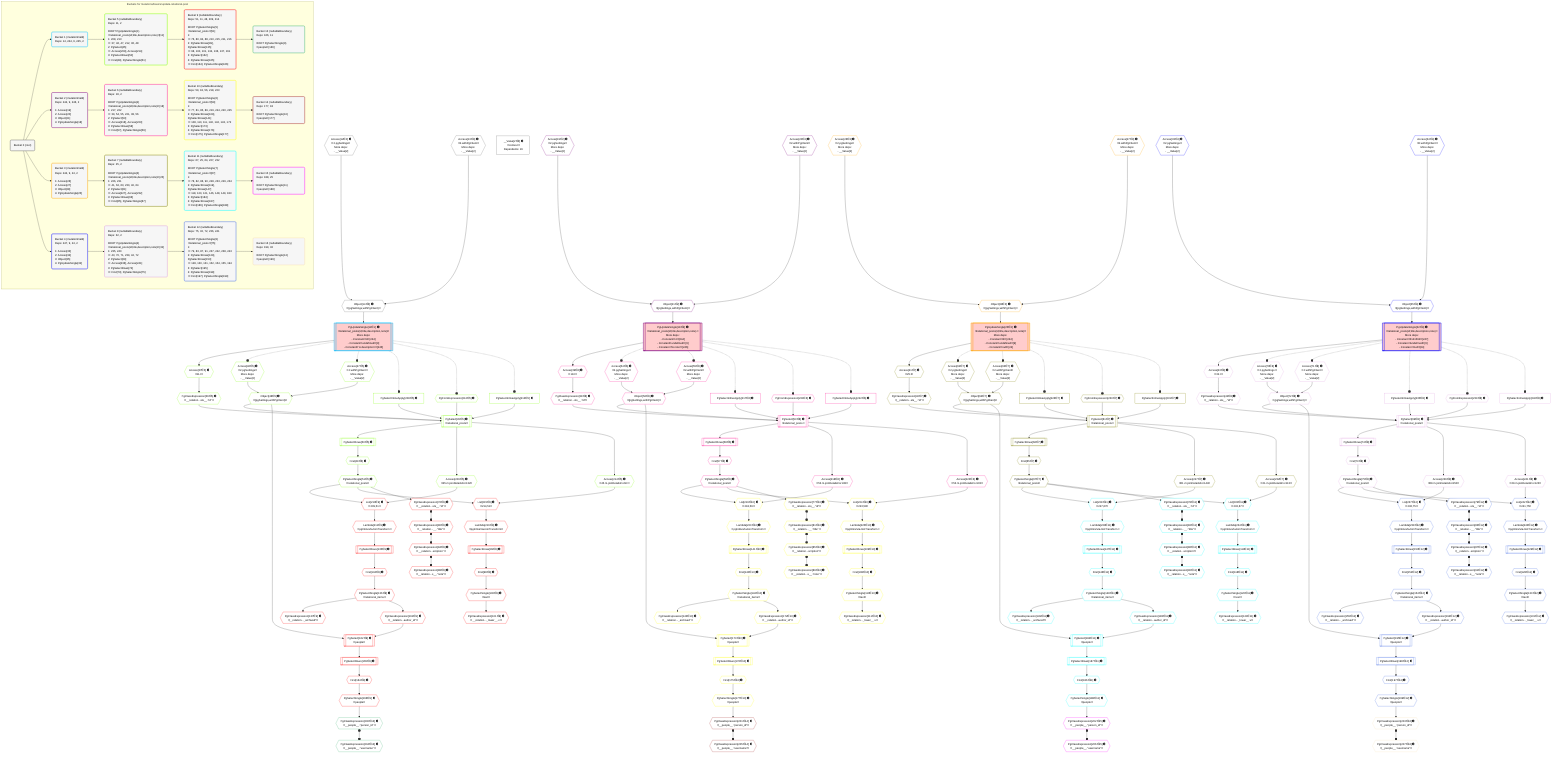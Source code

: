 %%{init: {'themeVariables': { 'fontSize': '12px'}}}%%
graph TD
    classDef path fill:#eee,stroke:#000,color:#000
    classDef plan fill:#fff,stroke-width:1px,color:#000
    classDef itemplan fill:#fff,stroke-width:2px,color:#000
    classDef unbatchedplan fill:#dff,stroke-width:1px,color:#000
    classDef sideeffectplan fill:#fcc,stroke-width:2px,color:#000
    classDef bucket fill:#f6f6f6,color:#000,stroke-width:2px,text-align:left

    subgraph "Buckets for mutations/basics/update-relational-post"
    Bucket0("Bucket 0 (root)"):::bucket
    Bucket1("Bucket 1 (mutationField)<br />Deps: 14, 244, 9, 245, 2"):::bucket
    Bucket2("Bucket 2 (mutationField)<br />Deps: 244, 9, 246, 2<br /><br />1: Access[19]<br />2: Access[20]<br />3: Object[21]<br />4: PgUpdateSingle[18]"):::bucket
    Bucket3("Bucket 3 (mutationField)<br />Deps: 244, 9, 24, 2<br /><br />1: Access[26]<br />2: Access[27]<br />3: Object[28]<br />4: PgUpdateSingle[25]"):::bucket
    Bucket4("Bucket 4 (mutationField)<br />Deps: 247, 9, 24, 2<br /><br />1: Access[33]<br />2: Access[34]<br />3: Object[35]<br />4: PgUpdateSingle[32]"):::bucket
    Bucket5("Bucket 5 (nullableBoundary)<br />Deps: 11, 2<br /><br />ROOT PgUpdateSingle{1}ᐸrelational_posts(id;title,description,note)ᐳ[11]<br />1: 208, 213<br />ᐳ: 37, 46, 47, 212, 36, 48<br />2: PgSelect[45]<br />ᐳ: Access[209], Access[214]<br />3: PgSelectRows[50]<br />ᐳ: First[49], PgSelectSingle[51]"):::bucket
    Bucket6("Bucket 6 (nullableBoundary)<br />Deps: 18, 2<br /><br />ROOT PgUpdateSingle{2}ᐸrelational_posts(id;title,description,note)ᐳ[18]<br />1: 217, 222<br />ᐳ: 39, 54, 55, 221, 38, 56<br />2: PgSelect[53]<br />ᐳ: Access[218], Access[223]<br />3: PgSelectRows[58]<br />ᐳ: First[57], PgSelectSingle[59]"):::bucket
    Bucket7("Bucket 7 (nullableBoundary)<br />Deps: 25, 2<br /><br />ROOT PgUpdateSingle{3}ᐸrelational_posts(id;title,description,note)ᐳ[25]<br />1: 226, 231<br />ᐳ: 41, 62, 63, 230, 40, 64<br />2: PgSelect[61]<br />ᐳ: Access[227], Access[232]<br />3: PgSelectRows[66]<br />ᐳ: First[65], PgSelectSingle[67]"):::bucket
    Bucket8("Bucket 8 (nullableBoundary)<br />Deps: 32, 2<br /><br />ROOT PgUpdateSingle{4}ᐸrelational_posts(id;title,description,note)ᐳ[32]<br />1: 235, 240<br />ᐳ: 43, 70, 71, 239, 42, 72<br />2: PgSelect[69]<br />ᐳ: Access[236], Access[241]<br />3: PgSelectRows[74]<br />ᐳ: First[73], PgSelectSingle[75]"):::bucket
    Bucket9("Bucket 9 (nullableBoundary)<br />Deps: 51, 11, 48, 209, 214<br /><br />ROOT PgSelectSingle{5}ᐸrelational_postsᐳ[51]<br />1: <br />ᐳ: 76, 80, 84, 88, 210, 215, 211, 216<br />2: PgSelectRows[99], PgSelectRows[135]<br />ᐳ: 98, 100, 101, 134, 136, 137, 161<br />3: PgSelect[162]<br />4: PgSelectRows[165]<br />ᐳ: First[164], PgSelectSingle[166]"):::bucket
    Bucket10("Bucket 10 (nullableBoundary)<br />Deps: 59, 18, 56, 218, 223<br /><br />ROOT PgSelectSingle{6}ᐸrelational_postsᐳ[59]<br />1: <br />ᐳ: 77, 81, 85, 89, 219, 224, 220, 225<br />2: PgSelectRows[109], PgSelectRows[141]<br />ᐳ: 108, 110, 111, 140, 142, 143, 172<br />3: PgSelect[173]<br />4: PgSelectRows[176]<br />ᐳ: First[175], PgSelectSingle[177]"):::bucket
    Bucket11("Bucket 11 (nullableBoundary)<br />Deps: 67, 25, 64, 227, 232<br /><br />ROOT PgSelectSingle{7}ᐸrelational_postsᐳ[67]<br />1: <br />ᐳ: 78, 82, 86, 90, 228, 233, 229, 234<br />2: PgSelectRows[119], PgSelectRows[147]<br />ᐳ: 118, 120, 121, 146, 148, 149, 183<br />3: PgSelect[184]<br />4: PgSelectRows[187]<br />ᐳ: First[186], PgSelectSingle[188]"):::bucket
    Bucket12("Bucket 12 (nullableBoundary)<br />Deps: 75, 32, 72, 236, 241<br /><br />ROOT PgSelectSingle{8}ᐸrelational_postsᐳ[75]<br />1: <br />ᐳ: 79, 83, 87, 91, 237, 242, 238, 243<br />2: PgSelectRows[129], PgSelectRows[153]<br />ᐳ: 128, 130, 131, 152, 154, 155, 194<br />3: PgSelect[195]<br />4: PgSelectRows[198]<br />ᐳ: First[197], PgSelectSingle[199]"):::bucket
    Bucket13("Bucket 13 (nullableBoundary)<br />Deps: 166, 11<br /><br />ROOT PgSelectSingle{9}ᐸpeopleᐳ[166]"):::bucket
    Bucket14("Bucket 14 (nullableBoundary)<br />Deps: 177, 18<br /><br />ROOT PgSelectSingle{10}ᐸpeopleᐳ[177]"):::bucket
    Bucket15("Bucket 15 (nullableBoundary)<br />Deps: 188, 25<br /><br />ROOT PgSelectSingle{11}ᐸpeopleᐳ[188]"):::bucket
    Bucket16("Bucket 16 (nullableBoundary)<br />Deps: 199, 32<br /><br />ROOT PgSelectSingle{12}ᐸpeopleᐳ[199]"):::bucket
    end
    Bucket0 --> Bucket1 & Bucket2 & Bucket3 & Bucket4
    Bucket1 --> Bucket5
    Bucket2 --> Bucket6
    Bucket3 --> Bucket7
    Bucket4 --> Bucket8
    Bucket5 --> Bucket9
    Bucket6 --> Bucket10
    Bucket7 --> Bucket11
    Bucket8 --> Bucket12
    Bucket9 --> Bucket13
    Bucket10 --> Bucket14
    Bucket11 --> Bucket15
    Bucket12 --> Bucket16

    %% plan dependencies
    Object14{{"Object[14∈0] ➊<br />ᐸ{pgSettings,withPgClient}ᐳ"}}:::plan
    Access12{{"Access[12∈0] ➊<br />ᐸ2.pgSettingsᐳ<br />More deps:<br />- __Value[2]"}}:::plan
    Access13{{"Access[13∈0] ➊<br />ᐸ2.withPgClientᐳ<br />More deps:<br />- __Value[2]"}}:::plan
    Access12 & Access13 --> Object14
    __Value2["__Value[2∈0] ➊<br />ᐸcontextᐳ<br />Dependents: 16"]:::plan
    PgUpdateSingle11[["PgUpdateSingle[11∈1] ➊<br />ᐸrelational_posts(id;title,description,note)ᐳ<br />More deps:<br />- Constantᐸ4ᐳ[244]<br />- Constantᐸundefinedᐳ[9]<br />- Constantᐸ'A description'ᐳ[245]"]]:::sideeffectplan
    Object14 --> PgUpdateSingle11
    PgUpdateSingle18[["PgUpdateSingle[18∈2] ➊<br />ᐸrelational_posts(id;title,description,note)ᐳ<br />More deps:<br />- Constantᐸ4ᐳ[244]<br />- Constantᐸundefinedᐳ[9]<br />- Constantᐸ'A note'ᐳ[246]"]]:::sideeffectplan
    Object21{{"Object[21∈2] ➊<br />ᐸ{pgSettings,withPgClient}ᐳ"}}:::plan
    Object21 --> PgUpdateSingle18
    Access19{{"Access[19∈2] ➊<br />ᐸ2.pgSettingsᐳ<br />More deps:<br />- __Value[2]"}}:::plan
    Access20{{"Access[20∈2] ➊<br />ᐸ2.withPgClientᐳ<br />More deps:<br />- __Value[2]"}}:::plan
    Access19 & Access20 --> Object21
    PgUpdateSingle25[["PgUpdateSingle[25∈3] ➊<br />ᐸrelational_posts(id;title,description,note)ᐳ<br />More deps:<br />- Constantᐸ4ᐳ[244]<br />- Constantᐸundefinedᐳ[9]<br />- Constantᐸnullᐳ[24]"]]:::sideeffectplan
    Object28{{"Object[28∈3] ➊<br />ᐸ{pgSettings,withPgClient}ᐳ"}}:::plan
    Object28 --> PgUpdateSingle25
    Access26{{"Access[26∈3] ➊<br />ᐸ2.pgSettingsᐳ<br />More deps:<br />- __Value[2]"}}:::plan
    Access27{{"Access[27∈3] ➊<br />ᐸ2.withPgClientᐳ<br />More deps:<br />- __Value[2]"}}:::plan
    Access26 & Access27 --> Object28
    PgUpdateSingle32[["PgUpdateSingle[32∈4] ➊<br />ᐸrelational_posts(id;title,description,note)ᐳ<br />More deps:<br />- Constantᐸ3141592ᐳ[247]<br />- Constantᐸundefinedᐳ[9]<br />- Constantᐸnullᐳ[24]"]]:::sideeffectplan
    Object35{{"Object[35∈4] ➊<br />ᐸ{pgSettings,withPgClient}ᐳ"}}:::plan
    Object35 --> PgUpdateSingle32
    Access33{{"Access[33∈4] ➊<br />ᐸ2.pgSettingsᐳ<br />More deps:<br />- __Value[2]"}}:::plan
    Access34{{"Access[34∈4] ➊<br />ᐸ2.withPgClientᐳ<br />More deps:<br />- __Value[2]"}}:::plan
    Access33 & Access34 --> Object35
    PgSelect45[["PgSelect[45∈5] ➊<br />ᐸrelational_postsᐳ"]]:::plan
    Object48{{"Object[48∈5] ➊<br />ᐸ{pgSettings,withPgClient}ᐳ"}}:::plan
    PgClassExpression36{{"PgClassExpression[36∈5] ➊<br />ᐸ__relation...sts__.”id”ᐳ"}}:::plan
    PgSelectInlineApply208["PgSelectInlineApply[208∈5] ➊"]:::plan
    PgFromExpression212{{"PgFromExpression[212∈5] ➊"}}:::plan
    PgSelectInlineApply213["PgSelectInlineApply[213∈5] ➊"]:::plan
    Object48 & PgClassExpression36 & PgSelectInlineApply208 & PgFromExpression212 & PgSelectInlineApply213 --> PgSelect45
    Access46{{"Access[46∈5] ➊<br />ᐸ2.pgSettingsᐳ<br />More deps:<br />- __Value[2]"}}:::plan
    Access47{{"Access[47∈5] ➊<br />ᐸ2.withPgClientᐳ<br />More deps:<br />- __Value[2]"}}:::plan
    Access46 & Access47 --> Object48
    Access37{{"Access[37∈5] ➊<br />ᐸ11.tᐳ"}}:::plan
    Access37 --> PgClassExpression36
    PgUpdateSingle11 --> Access37
    First49{{"First[49∈5] ➊"}}:::plan
    PgSelectRows50[["PgSelectRows[50∈5] ➊"]]:::plan
    PgSelectRows50 --> First49
    PgSelect45 --> PgSelectRows50
    PgSelectSingle51{{"PgSelectSingle[51∈5] ➊<br />ᐸrelational_postsᐳ"}}:::plan
    First49 --> PgSelectSingle51
    Access209{{"Access[209∈5] ➊<br />ᐸ45.m.joinDetailsFor132ᐳ"}}:::plan
    PgSelect45 --> Access209
    Access214{{"Access[214∈5] ➊<br />ᐸ45.m.joinDetailsFor93ᐳ"}}:::plan
    PgSelect45 --> Access214
    PgSelect53[["PgSelect[53∈6] ➊<br />ᐸrelational_postsᐳ"]]:::plan
    Object56{{"Object[56∈6] ➊<br />ᐸ{pgSettings,withPgClient}ᐳ"}}:::plan
    PgClassExpression38{{"PgClassExpression[38∈6] ➊<br />ᐸ__relation...sts__.”id”ᐳ"}}:::plan
    PgSelectInlineApply217["PgSelectInlineApply[217∈6] ➊"]:::plan
    PgFromExpression221{{"PgFromExpression[221∈6] ➊"}}:::plan
    PgSelectInlineApply222["PgSelectInlineApply[222∈6] ➊"]:::plan
    Object56 & PgClassExpression38 & PgSelectInlineApply217 & PgFromExpression221 & PgSelectInlineApply222 --> PgSelect53
    Access54{{"Access[54∈6] ➊<br />ᐸ2.pgSettingsᐳ<br />More deps:<br />- __Value[2]"}}:::plan
    Access55{{"Access[55∈6] ➊<br />ᐸ2.withPgClientᐳ<br />More deps:<br />- __Value[2]"}}:::plan
    Access54 & Access55 --> Object56
    Access39{{"Access[39∈6] ➊<br />ᐸ18.tᐳ"}}:::plan
    Access39 --> PgClassExpression38
    PgUpdateSingle18 --> Access39
    First57{{"First[57∈6] ➊"}}:::plan
    PgSelectRows58[["PgSelectRows[58∈6] ➊"]]:::plan
    PgSelectRows58 --> First57
    PgSelect53 --> PgSelectRows58
    PgSelectSingle59{{"PgSelectSingle[59∈6] ➊<br />ᐸrelational_postsᐳ"}}:::plan
    First57 --> PgSelectSingle59
    Access218{{"Access[218∈6] ➊<br />ᐸ53.m.joinDetailsFor138ᐳ"}}:::plan
    PgSelect53 --> Access218
    Access223{{"Access[223∈6] ➊<br />ᐸ53.m.joinDetailsFor103ᐳ"}}:::plan
    PgSelect53 --> Access223
    PgSelect61[["PgSelect[61∈7] ➊<br />ᐸrelational_postsᐳ"]]:::plan
    Object64{{"Object[64∈7] ➊<br />ᐸ{pgSettings,withPgClient}ᐳ"}}:::plan
    PgClassExpression40{{"PgClassExpression[40∈7] ➊<br />ᐸ__relation...sts__.”id”ᐳ"}}:::plan
    PgSelectInlineApply226["PgSelectInlineApply[226∈7] ➊"]:::plan
    PgFromExpression230{{"PgFromExpression[230∈7] ➊"}}:::plan
    PgSelectInlineApply231["PgSelectInlineApply[231∈7] ➊"]:::plan
    Object64 & PgClassExpression40 & PgSelectInlineApply226 & PgFromExpression230 & PgSelectInlineApply231 --> PgSelect61
    Access62{{"Access[62∈7] ➊<br />ᐸ2.pgSettingsᐳ<br />More deps:<br />- __Value[2]"}}:::plan
    Access63{{"Access[63∈7] ➊<br />ᐸ2.withPgClientᐳ<br />More deps:<br />- __Value[2]"}}:::plan
    Access62 & Access63 --> Object64
    Access41{{"Access[41∈7] ➊<br />ᐸ25.tᐳ"}}:::plan
    Access41 --> PgClassExpression40
    PgUpdateSingle25 --> Access41
    First65{{"First[65∈7] ➊"}}:::plan
    PgSelectRows66[["PgSelectRows[66∈7] ➊"]]:::plan
    PgSelectRows66 --> First65
    PgSelect61 --> PgSelectRows66
    PgSelectSingle67{{"PgSelectSingle[67∈7] ➊<br />ᐸrelational_postsᐳ"}}:::plan
    First65 --> PgSelectSingle67
    Access227{{"Access[227∈7] ➊<br />ᐸ61.m.joinDetailsFor144ᐳ"}}:::plan
    PgSelect61 --> Access227
    Access232{{"Access[232∈7] ➊<br />ᐸ61.m.joinDetailsFor113ᐳ"}}:::plan
    PgSelect61 --> Access232
    PgSelect69[["PgSelect[69∈8] ➊<br />ᐸrelational_postsᐳ"]]:::plan
    Object72{{"Object[72∈8] ➊<br />ᐸ{pgSettings,withPgClient}ᐳ"}}:::plan
    PgClassExpression42{{"PgClassExpression[42∈8] ➊<br />ᐸ__relation...sts__.”id”ᐳ"}}:::plan
    PgSelectInlineApply235["PgSelectInlineApply[235∈8] ➊"]:::plan
    PgFromExpression239{{"PgFromExpression[239∈8] ➊"}}:::plan
    PgSelectInlineApply240["PgSelectInlineApply[240∈8] ➊"]:::plan
    Object72 & PgClassExpression42 & PgSelectInlineApply235 & PgFromExpression239 & PgSelectInlineApply240 --> PgSelect69
    Access70{{"Access[70∈8] ➊<br />ᐸ2.pgSettingsᐳ<br />More deps:<br />- __Value[2]"}}:::plan
    Access71{{"Access[71∈8] ➊<br />ᐸ2.withPgClientᐳ<br />More deps:<br />- __Value[2]"}}:::plan
    Access70 & Access71 --> Object72
    Access43{{"Access[43∈8] ➊<br />ᐸ32.tᐳ"}}:::plan
    Access43 --> PgClassExpression42
    PgUpdateSingle32 --> Access43
    First73{{"First[73∈8] ➊"}}:::plan
    PgSelectRows74[["PgSelectRows[74∈8] ➊"]]:::plan
    PgSelectRows74 --> First73
    PgSelect69 --> PgSelectRows74
    PgSelectSingle75{{"PgSelectSingle[75∈8] ➊<br />ᐸrelational_postsᐳ"}}:::plan
    First73 --> PgSelectSingle75
    Access236{{"Access[236∈8] ➊<br />ᐸ69.m.joinDetailsFor150ᐳ"}}:::plan
    PgSelect69 --> Access236
    Access241{{"Access[241∈8] ➊<br />ᐸ69.m.joinDetailsFor123ᐳ"}}:::plan
    PgSelect69 --> Access241
    PgSelect162[["PgSelect[162∈9] ➊<br />ᐸpeopleᐳ"]]:::plan
    PgClassExpression161{{"PgClassExpression[161∈9] ➊<br />ᐸ__relation...author_id”ᐳ"}}:::plan
    Object48 & PgClassExpression161 --> PgSelect162
    List210{{"List[210∈9] ➊<br />ᐸ209,51ᐳ"}}:::plan
    Access209 & PgSelectSingle51 --> List210
    List215{{"List[215∈9] ➊<br />ᐸ214,51ᐳ"}}:::plan
    Access214 & PgSelectSingle51 --> List215
    PgClassExpression76{{"PgClassExpression[76∈9] ➊<br />ᐸ__relation...sts__.”id”ᐳ"}}:::plan
    PgSelectSingle51 --> PgClassExpression76
    PgClassExpression80{{"PgClassExpression[80∈9] ➊<br />ᐸ__relation...__.”title”ᐳ"}}:::plan
    PgClassExpression76 o--o PgClassExpression80
    PgClassExpression84{{"PgClassExpression[84∈9] ➊<br />ᐸ__relation...scription”ᐳ"}}:::plan
    PgClassExpression80 o--o PgClassExpression84
    PgClassExpression88{{"PgClassExpression[88∈9] ➊<br />ᐸ__relation...s__.”note”ᐳ"}}:::plan
    PgClassExpression84 o--o PgClassExpression88
    First98{{"First[98∈9] ➊"}}:::plan
    PgSelectRows99[["PgSelectRows[99∈9] ➊"]]:::plan
    PgSelectRows99 --> First98
    Lambda216{{"Lambda[216∈9] ➊<br />ᐸpgInlineViaJoinTransformᐳ"}}:::plan
    Lambda216 --> PgSelectRows99
    PgSelectSingle100{{"PgSelectSingle[100∈9] ➊<br />ᐸtextᐳ"}}:::plan
    First98 --> PgSelectSingle100
    PgClassExpression101{{"PgClassExpression[101∈9] ➊<br />ᐸ__relation..._lower__.vᐳ"}}:::plan
    PgSelectSingle100 --> PgClassExpression101
    First134{{"First[134∈9] ➊"}}:::plan
    PgSelectRows135[["PgSelectRows[135∈9] ➊"]]:::plan
    PgSelectRows135 --> First134
    Lambda211{{"Lambda[211∈9] ➊<br />ᐸpgInlineViaJoinTransformᐳ"}}:::plan
    Lambda211 --> PgSelectRows135
    PgSelectSingle136{{"PgSelectSingle[136∈9] ➊<br />ᐸrelational_itemsᐳ"}}:::plan
    First134 --> PgSelectSingle136
    PgClassExpression137{{"PgClassExpression[137∈9] ➊<br />ᐸ__relation..._archived”ᐳ"}}:::plan
    PgSelectSingle136 --> PgClassExpression137
    PgSelectSingle136 --> PgClassExpression161
    First164{{"First[164∈9] ➊"}}:::plan
    PgSelectRows165[["PgSelectRows[165∈9] ➊"]]:::plan
    PgSelectRows165 --> First164
    PgSelect162 --> PgSelectRows165
    PgSelectSingle166{{"PgSelectSingle[166∈9] ➊<br />ᐸpeopleᐳ"}}:::plan
    First164 --> PgSelectSingle166
    List210 --> Lambda211
    List215 --> Lambda216
    PgSelect173[["PgSelect[173∈10] ➊<br />ᐸpeopleᐳ"]]:::plan
    PgClassExpression172{{"PgClassExpression[172∈10] ➊<br />ᐸ__relation...author_id”ᐳ"}}:::plan
    Object56 & PgClassExpression172 --> PgSelect173
    List219{{"List[219∈10] ➊<br />ᐸ218,59ᐳ"}}:::plan
    Access218 & PgSelectSingle59 --> List219
    List224{{"List[224∈10] ➊<br />ᐸ223,59ᐳ"}}:::plan
    Access223 & PgSelectSingle59 --> List224
    PgClassExpression77{{"PgClassExpression[77∈10] ➊<br />ᐸ__relation...sts__.”id”ᐳ"}}:::plan
    PgSelectSingle59 --> PgClassExpression77
    PgClassExpression81{{"PgClassExpression[81∈10] ➊<br />ᐸ__relation...__.”title”ᐳ"}}:::plan
    PgClassExpression77 o--o PgClassExpression81
    PgClassExpression85{{"PgClassExpression[85∈10] ➊<br />ᐸ__relation...scription”ᐳ"}}:::plan
    PgClassExpression81 o--o PgClassExpression85
    PgClassExpression89{{"PgClassExpression[89∈10] ➊<br />ᐸ__relation...s__.”note”ᐳ"}}:::plan
    PgClassExpression85 o--o PgClassExpression89
    First108{{"First[108∈10] ➊"}}:::plan
    PgSelectRows109[["PgSelectRows[109∈10] ➊"]]:::plan
    PgSelectRows109 --> First108
    Lambda225{{"Lambda[225∈10] ➊<br />ᐸpgInlineViaJoinTransformᐳ"}}:::plan
    Lambda225 --> PgSelectRows109
    PgSelectSingle110{{"PgSelectSingle[110∈10] ➊<br />ᐸtextᐳ"}}:::plan
    First108 --> PgSelectSingle110
    PgClassExpression111{{"PgClassExpression[111∈10] ➊<br />ᐸ__relation..._lower__.vᐳ"}}:::plan
    PgSelectSingle110 --> PgClassExpression111
    First140{{"First[140∈10] ➊"}}:::plan
    PgSelectRows141[["PgSelectRows[141∈10] ➊"]]:::plan
    PgSelectRows141 --> First140
    Lambda220{{"Lambda[220∈10] ➊<br />ᐸpgInlineViaJoinTransformᐳ"}}:::plan
    Lambda220 --> PgSelectRows141
    PgSelectSingle142{{"PgSelectSingle[142∈10] ➊<br />ᐸrelational_itemsᐳ"}}:::plan
    First140 --> PgSelectSingle142
    PgClassExpression143{{"PgClassExpression[143∈10] ➊<br />ᐸ__relation..._archived”ᐳ"}}:::plan
    PgSelectSingle142 --> PgClassExpression143
    PgSelectSingle142 --> PgClassExpression172
    First175{{"First[175∈10] ➊"}}:::plan
    PgSelectRows176[["PgSelectRows[176∈10] ➊"]]:::plan
    PgSelectRows176 --> First175
    PgSelect173 --> PgSelectRows176
    PgSelectSingle177{{"PgSelectSingle[177∈10] ➊<br />ᐸpeopleᐳ"}}:::plan
    First175 --> PgSelectSingle177
    List219 --> Lambda220
    List224 --> Lambda225
    PgSelect184[["PgSelect[184∈11] ➊<br />ᐸpeopleᐳ"]]:::plan
    PgClassExpression183{{"PgClassExpression[183∈11] ➊<br />ᐸ__relation...author_id”ᐳ"}}:::plan
    Object64 & PgClassExpression183 --> PgSelect184
    List228{{"List[228∈11] ➊<br />ᐸ227,67ᐳ"}}:::plan
    Access227 & PgSelectSingle67 --> List228
    List233{{"List[233∈11] ➊<br />ᐸ232,67ᐳ"}}:::plan
    Access232 & PgSelectSingle67 --> List233
    PgClassExpression78{{"PgClassExpression[78∈11] ➊<br />ᐸ__relation...sts__.”id”ᐳ"}}:::plan
    PgSelectSingle67 --> PgClassExpression78
    PgClassExpression82{{"PgClassExpression[82∈11] ➊<br />ᐸ__relation...__.”title”ᐳ"}}:::plan
    PgClassExpression78 o--o PgClassExpression82
    PgClassExpression86{{"PgClassExpression[86∈11] ➊<br />ᐸ__relation...scription”ᐳ"}}:::plan
    PgClassExpression82 o--o PgClassExpression86
    PgClassExpression90{{"PgClassExpression[90∈11] ➊<br />ᐸ__relation...s__.”note”ᐳ"}}:::plan
    PgClassExpression86 o--o PgClassExpression90
    First118{{"First[118∈11] ➊"}}:::plan
    PgSelectRows119[["PgSelectRows[119∈11] ➊"]]:::plan
    PgSelectRows119 --> First118
    Lambda234{{"Lambda[234∈11] ➊<br />ᐸpgInlineViaJoinTransformᐳ"}}:::plan
    Lambda234 --> PgSelectRows119
    PgSelectSingle120{{"PgSelectSingle[120∈11] ➊<br />ᐸtextᐳ"}}:::plan
    First118 --> PgSelectSingle120
    PgClassExpression121{{"PgClassExpression[121∈11] ➊<br />ᐸ__relation..._lower__.vᐳ"}}:::plan
    PgSelectSingle120 --> PgClassExpression121
    First146{{"First[146∈11] ➊"}}:::plan
    PgSelectRows147[["PgSelectRows[147∈11] ➊"]]:::plan
    PgSelectRows147 --> First146
    Lambda229{{"Lambda[229∈11] ➊<br />ᐸpgInlineViaJoinTransformᐳ"}}:::plan
    Lambda229 --> PgSelectRows147
    PgSelectSingle148{{"PgSelectSingle[148∈11] ➊<br />ᐸrelational_itemsᐳ"}}:::plan
    First146 --> PgSelectSingle148
    PgClassExpression149{{"PgClassExpression[149∈11] ➊<br />ᐸ__relation..._archived”ᐳ"}}:::plan
    PgSelectSingle148 --> PgClassExpression149
    PgSelectSingle148 --> PgClassExpression183
    First186{{"First[186∈11] ➊"}}:::plan
    PgSelectRows187[["PgSelectRows[187∈11] ➊"]]:::plan
    PgSelectRows187 --> First186
    PgSelect184 --> PgSelectRows187
    PgSelectSingle188{{"PgSelectSingle[188∈11] ➊<br />ᐸpeopleᐳ"}}:::plan
    First186 --> PgSelectSingle188
    List228 --> Lambda229
    List233 --> Lambda234
    PgSelect195[["PgSelect[195∈12] ➊<br />ᐸpeopleᐳ"]]:::plan
    PgClassExpression194{{"PgClassExpression[194∈12] ➊<br />ᐸ__relation...author_id”ᐳ"}}:::plan
    Object72 & PgClassExpression194 --> PgSelect195
    List237{{"List[237∈12] ➊<br />ᐸ236,75ᐳ"}}:::plan
    Access236 & PgSelectSingle75 --> List237
    List242{{"List[242∈12] ➊<br />ᐸ241,75ᐳ"}}:::plan
    Access241 & PgSelectSingle75 --> List242
    PgClassExpression79{{"PgClassExpression[79∈12] ➊<br />ᐸ__relation...sts__.”id”ᐳ"}}:::plan
    PgSelectSingle75 --> PgClassExpression79
    PgClassExpression83{{"PgClassExpression[83∈12] ➊<br />ᐸ__relation...__.”title”ᐳ"}}:::plan
    PgClassExpression79 o--o PgClassExpression83
    PgClassExpression87{{"PgClassExpression[87∈12] ➊<br />ᐸ__relation...scription”ᐳ"}}:::plan
    PgClassExpression83 o--o PgClassExpression87
    PgClassExpression91{{"PgClassExpression[91∈12] ➊<br />ᐸ__relation...s__.”note”ᐳ"}}:::plan
    PgClassExpression87 o--o PgClassExpression91
    First128{{"First[128∈12] ➊"}}:::plan
    PgSelectRows129[["PgSelectRows[129∈12] ➊"]]:::plan
    PgSelectRows129 --> First128
    Lambda243{{"Lambda[243∈12] ➊<br />ᐸpgInlineViaJoinTransformᐳ"}}:::plan
    Lambda243 --> PgSelectRows129
    PgSelectSingle130{{"PgSelectSingle[130∈12] ➊<br />ᐸtextᐳ"}}:::plan
    First128 --> PgSelectSingle130
    PgClassExpression131{{"PgClassExpression[131∈12] ➊<br />ᐸ__relation..._lower__.vᐳ"}}:::plan
    PgSelectSingle130 --> PgClassExpression131
    First152{{"First[152∈12] ➊"}}:::plan
    PgSelectRows153[["PgSelectRows[153∈12] ➊"]]:::plan
    PgSelectRows153 --> First152
    Lambda238{{"Lambda[238∈12] ➊<br />ᐸpgInlineViaJoinTransformᐳ"}}:::plan
    Lambda238 --> PgSelectRows153
    PgSelectSingle154{{"PgSelectSingle[154∈12] ➊<br />ᐸrelational_itemsᐳ"}}:::plan
    First152 --> PgSelectSingle154
    PgClassExpression155{{"PgClassExpression[155∈12] ➊<br />ᐸ__relation..._archived”ᐳ"}}:::plan
    PgSelectSingle154 --> PgClassExpression155
    PgSelectSingle154 --> PgClassExpression194
    First197{{"First[197∈12] ➊"}}:::plan
    PgSelectRows198[["PgSelectRows[198∈12] ➊"]]:::plan
    PgSelectRows198 --> First197
    PgSelect195 --> PgSelectRows198
    PgSelectSingle199{{"PgSelectSingle[199∈12] ➊<br />ᐸpeopleᐳ"}}:::plan
    First197 --> PgSelectSingle199
    List237 --> Lambda238
    List242 --> Lambda243
    PgClassExpression200{{"PgClassExpression[200∈13] ➊<br />ᐸ__people__.”person_id”ᐳ"}}:::plan
    PgSelectSingle166 --> PgClassExpression200
    PgClassExpression204{{"PgClassExpression[204∈13] ➊<br />ᐸ__people__.”username”ᐳ"}}:::plan
    PgClassExpression200 o--o PgClassExpression204
    PgClassExpression201{{"PgClassExpression[201∈14] ➊<br />ᐸ__people__.”person_id”ᐳ"}}:::plan
    PgSelectSingle177 --> PgClassExpression201
    PgClassExpression205{{"PgClassExpression[205∈14] ➊<br />ᐸ__people__.”username”ᐳ"}}:::plan
    PgClassExpression201 o--o PgClassExpression205
    PgClassExpression202{{"PgClassExpression[202∈15] ➊<br />ᐸ__people__.”person_id”ᐳ"}}:::plan
    PgSelectSingle188 --> PgClassExpression202
    PgClassExpression206{{"PgClassExpression[206∈15] ➊<br />ᐸ__people__.”username”ᐳ"}}:::plan
    PgClassExpression202 o--o PgClassExpression206
    PgClassExpression203{{"PgClassExpression[203∈16] ➊<br />ᐸ__people__.”person_id”ᐳ"}}:::plan
    PgSelectSingle199 --> PgClassExpression203
    PgClassExpression207{{"PgClassExpression[207∈16] ➊<br />ᐸ__people__.”username”ᐳ"}}:::plan
    PgClassExpression203 o--o PgClassExpression207

    %% define steps
    classDef bucket0 stroke:#696969
    class Bucket0,__Value2,Access12,Access13,Object14 bucket0
    classDef bucket1 stroke:#00bfff
    class Bucket1,PgUpdateSingle11 bucket1
    classDef bucket2 stroke:#7f007f
    class Bucket2,PgUpdateSingle18,Access19,Access20,Object21 bucket2
    classDef bucket3 stroke:#ffa500
    class Bucket3,PgUpdateSingle25,Access26,Access27,Object28 bucket3
    classDef bucket4 stroke:#0000ff
    class Bucket4,PgUpdateSingle32,Access33,Access34,Object35 bucket4
    classDef bucket5 stroke:#7fff00
    class Bucket5,PgClassExpression36,Access37,PgSelect45,Access46,Access47,Object48,First49,PgSelectRows50,PgSelectSingle51,PgSelectInlineApply208,Access209,PgFromExpression212,PgSelectInlineApply213,Access214 bucket5
    classDef bucket6 stroke:#ff1493
    class Bucket6,PgClassExpression38,Access39,PgSelect53,Access54,Access55,Object56,First57,PgSelectRows58,PgSelectSingle59,PgSelectInlineApply217,Access218,PgFromExpression221,PgSelectInlineApply222,Access223 bucket6
    classDef bucket7 stroke:#808000
    class Bucket7,PgClassExpression40,Access41,PgSelect61,Access62,Access63,Object64,First65,PgSelectRows66,PgSelectSingle67,PgSelectInlineApply226,Access227,PgFromExpression230,PgSelectInlineApply231,Access232 bucket7
    classDef bucket8 stroke:#dda0dd
    class Bucket8,PgClassExpression42,Access43,PgSelect69,Access70,Access71,Object72,First73,PgSelectRows74,PgSelectSingle75,PgSelectInlineApply235,Access236,PgFromExpression239,PgSelectInlineApply240,Access241 bucket8
    classDef bucket9 stroke:#ff0000
    class Bucket9,PgClassExpression76,PgClassExpression80,PgClassExpression84,PgClassExpression88,First98,PgSelectRows99,PgSelectSingle100,PgClassExpression101,First134,PgSelectRows135,PgSelectSingle136,PgClassExpression137,PgClassExpression161,PgSelect162,First164,PgSelectRows165,PgSelectSingle166,List210,Lambda211,List215,Lambda216 bucket9
    classDef bucket10 stroke:#ffff00
    class Bucket10,PgClassExpression77,PgClassExpression81,PgClassExpression85,PgClassExpression89,First108,PgSelectRows109,PgSelectSingle110,PgClassExpression111,First140,PgSelectRows141,PgSelectSingle142,PgClassExpression143,PgClassExpression172,PgSelect173,First175,PgSelectRows176,PgSelectSingle177,List219,Lambda220,List224,Lambda225 bucket10
    classDef bucket11 stroke:#00ffff
    class Bucket11,PgClassExpression78,PgClassExpression82,PgClassExpression86,PgClassExpression90,First118,PgSelectRows119,PgSelectSingle120,PgClassExpression121,First146,PgSelectRows147,PgSelectSingle148,PgClassExpression149,PgClassExpression183,PgSelect184,First186,PgSelectRows187,PgSelectSingle188,List228,Lambda229,List233,Lambda234 bucket11
    classDef bucket12 stroke:#4169e1
    class Bucket12,PgClassExpression79,PgClassExpression83,PgClassExpression87,PgClassExpression91,First128,PgSelectRows129,PgSelectSingle130,PgClassExpression131,First152,PgSelectRows153,PgSelectSingle154,PgClassExpression155,PgClassExpression194,PgSelect195,First197,PgSelectRows198,PgSelectSingle199,List237,Lambda238,List242,Lambda243 bucket12
    classDef bucket13 stroke:#3cb371
    class Bucket13,PgClassExpression200,PgClassExpression204 bucket13
    classDef bucket14 stroke:#a52a2a
    class Bucket14,PgClassExpression201,PgClassExpression205 bucket14
    classDef bucket15 stroke:#ff00ff
    class Bucket15,PgClassExpression202,PgClassExpression206 bucket15
    classDef bucket16 stroke:#f5deb3
    class Bucket16,PgClassExpression203,PgClassExpression207 bucket16

    %% implicit side effects
    PgUpdateSingle11 -.-o Access46
    PgUpdateSingle11 -.-o Access47
    PgUpdateSingle11 -.-o PgSelectInlineApply208
    PgUpdateSingle11 -.-o PgFromExpression212
    PgUpdateSingle11 -.-o PgSelectInlineApply213
    PgUpdateSingle18 -.-o Access54
    PgUpdateSingle18 -.-o Access55
    PgUpdateSingle18 -.-o PgSelectInlineApply217
    PgUpdateSingle18 -.-o PgFromExpression221
    PgUpdateSingle18 -.-o PgSelectInlineApply222
    PgUpdateSingle25 -.-o Access62
    PgUpdateSingle25 -.-o Access63
    PgUpdateSingle25 -.-o PgSelectInlineApply226
    PgUpdateSingle25 -.-o PgFromExpression230
    PgUpdateSingle25 -.-o PgSelectInlineApply231
    PgUpdateSingle32 -.-o Access70
    PgUpdateSingle32 -.-o Access71
    PgUpdateSingle32 -.-o PgSelectInlineApply235
    PgUpdateSingle32 -.-o PgFromExpression239
    PgUpdateSingle32 -.-o PgSelectInlineApply240